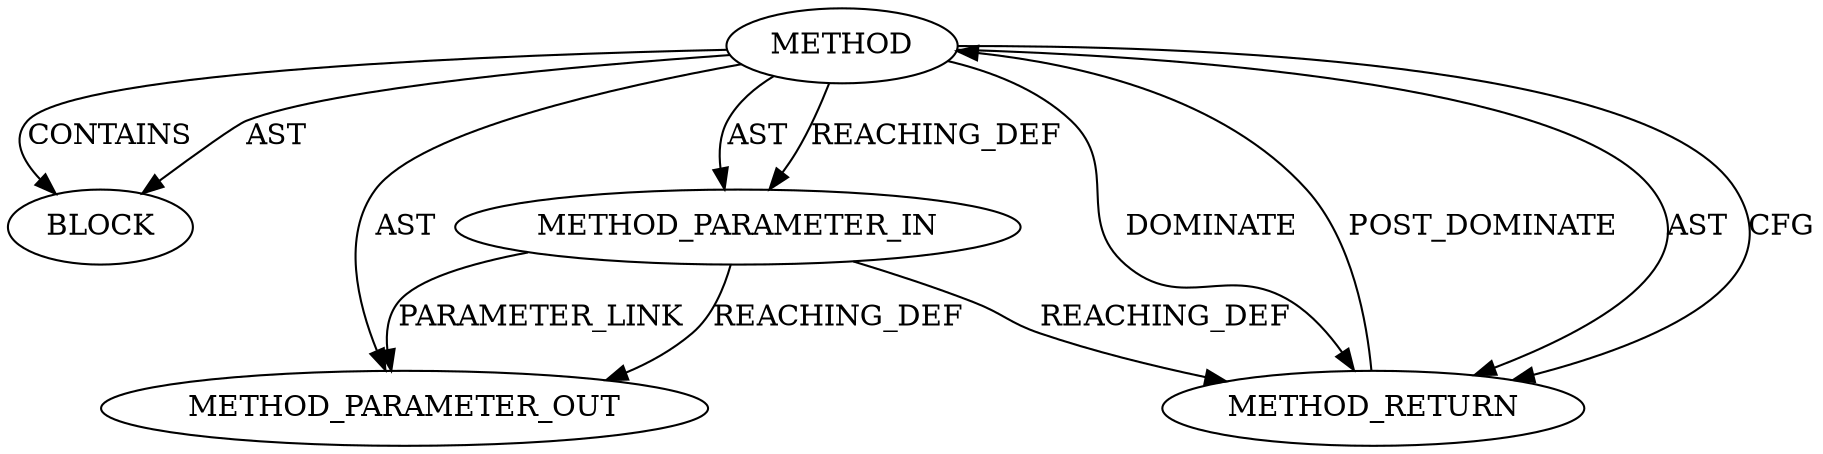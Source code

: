 digraph {
  2654 [label=BLOCK ORDER=1 ARGUMENT_INDEX=1 CODE="<empty>" TYPE_FULL_NAME="ANY"]
  2652 [label=METHOD AST_PARENT_TYPE="NAMESPACE_BLOCK" AST_PARENT_FULL_NAME="<global>" ORDER=0 CODE="<empty>" FULL_NAME="skb_peek" IS_EXTERNAL=true FILENAME="<empty>" SIGNATURE="" NAME="skb_peek"]
  2653 [label=METHOD_PARAMETER_IN ORDER=1 CODE="p1" IS_VARIADIC=false TYPE_FULL_NAME="ANY" EVALUATION_STRATEGY="BY_VALUE" INDEX=1 NAME="p1"]
  2655 [label=METHOD_RETURN ORDER=2 CODE="RET" TYPE_FULL_NAME="ANY" EVALUATION_STRATEGY="BY_VALUE"]
  2968 [label=METHOD_PARAMETER_OUT ORDER=1 CODE="p1" IS_VARIADIC=false TYPE_FULL_NAME="ANY" EVALUATION_STRATEGY="BY_VALUE" INDEX=1 NAME="p1"]
  2652 -> 2653 [label=REACHING_DEF VARIABLE=""]
  2652 -> 2968 [label=AST ]
  2652 -> 2653 [label=AST ]
  2653 -> 2968 [label=REACHING_DEF VARIABLE="p1"]
  2652 -> 2654 [label=AST ]
  2653 -> 2655 [label=REACHING_DEF VARIABLE="p1"]
  2652 -> 2655 [label=AST ]
  2652 -> 2655 [label=CFG ]
  2655 -> 2652 [label=POST_DOMINATE ]
  2652 -> 2655 [label=DOMINATE ]
  2653 -> 2968 [label=PARAMETER_LINK ]
  2652 -> 2654 [label=CONTAINS ]
}
